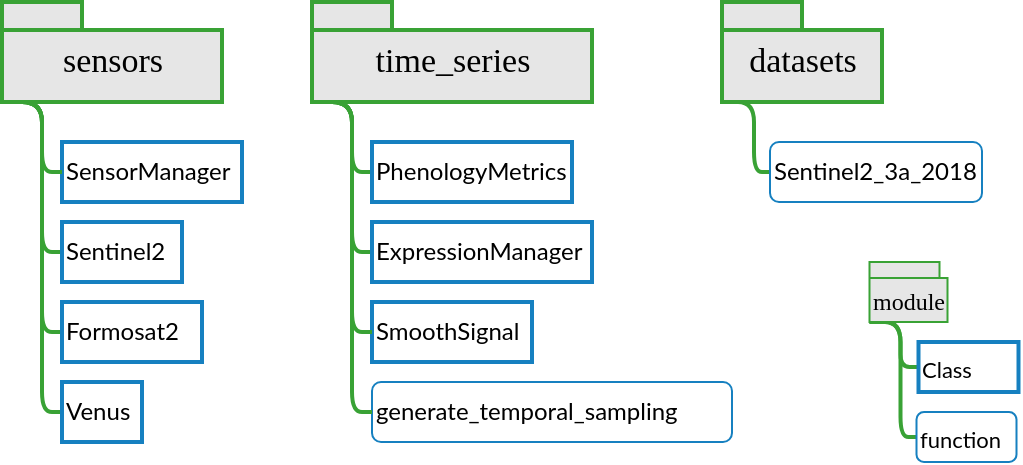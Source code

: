 <mxfile version="12.9.3" type="device"><diagram id="-kELOAa4KB48Zj16GUlB" name="Page-1"><mxGraphModel dx="1102" dy="816" grid="1" gridSize="10" guides="1" tooltips="1" connect="1" arrows="1" fold="1" page="1" pageScale="1" pageWidth="530" pageHeight="120" math="0" shadow="0"><root><mxCell id="0"/><mxCell id="1" parent="0"/><mxCell id="IcAEXJ25udAdfiQmCPzA-8" value="SensorManager" style="html=1;align=left;rounded=0;fillColor=none;strokeColor=#1680c0;gradientColor=none;glass=0;gradientDirection=east;strokeWidth=2;fontFamily=Lato;" parent="1" vertex="1"><mxGeometry x="50" y="80" width="90" height="30" as="geometry"/></mxCell><mxCell id="NuvAJvVp52YMDCzb75Xz-11" style="edgeStyle=orthogonalEdgeStyle;rounded=1;orthogonalLoop=1;jettySize=auto;html=1;exitX=0;exitY=0;exitDx=0;exitDy=50;exitPerimeter=0;entryX=0;entryY=0.5;entryDx=0;entryDy=0;endArrow=none;endFill=0;strokeColor=#39a235;strokeWidth=2;fontFamily=Oswald;fontSize=17;" parent="1" source="IcAEXJ25udAdfiQmCPzA-10" target="IcAEXJ25udAdfiQmCPzA-8" edge="1"><mxGeometry relative="1" as="geometry"><Array as="points"><mxPoint x="40" y="60"/><mxPoint x="40" y="95"/></Array></mxGeometry></mxCell><mxCell id="NuvAJvVp52YMDCzb75Xz-12" style="edgeStyle=orthogonalEdgeStyle;rounded=1;orthogonalLoop=1;jettySize=auto;html=1;exitX=0;exitY=0;exitDx=0;exitDy=50;exitPerimeter=0;entryX=0;entryY=0.5;entryDx=0;entryDy=0;endArrow=none;endFill=0;strokeColor=#39a235;strokeWidth=2;fontFamily=Oswald;fontSize=17;" parent="1" source="IcAEXJ25udAdfiQmCPzA-10" target="P6Bro6TtyC8_-89aPUGC-5" edge="1"><mxGeometry relative="1" as="geometry"><Array as="points"><mxPoint x="40" y="60"/><mxPoint x="40" y="135"/></Array></mxGeometry></mxCell><mxCell id="NuvAJvVp52YMDCzb75Xz-13" style="edgeStyle=orthogonalEdgeStyle;rounded=1;orthogonalLoop=1;jettySize=auto;html=1;exitX=0;exitY=0;exitDx=0;exitDy=50;exitPerimeter=0;entryX=0;entryY=0.5;entryDx=0;entryDy=0;endArrow=none;endFill=0;strokeColor=#39a235;strokeWidth=2;fontFamily=Oswald;fontSize=17;" parent="1" source="IcAEXJ25udAdfiQmCPzA-10" target="IcAEXJ25udAdfiQmCPzA-53" edge="1"><mxGeometry relative="1" as="geometry"><Array as="points"><mxPoint x="40" y="60"/><mxPoint x="40" y="175"/></Array></mxGeometry></mxCell><mxCell id="NuvAJvVp52YMDCzb75Xz-14" style="edgeStyle=orthogonalEdgeStyle;rounded=1;orthogonalLoop=1;jettySize=auto;html=1;exitX=0;exitY=0;exitDx=0;exitDy=50;exitPerimeter=0;entryX=0;entryY=0.5;entryDx=0;entryDy=0;endArrow=none;endFill=0;strokeColor=#39a235;strokeWidth=2;fontFamily=Oswald;fontSize=17;" parent="1" source="IcAEXJ25udAdfiQmCPzA-10" target="IcAEXJ25udAdfiQmCPzA-58" edge="1"><mxGeometry relative="1" as="geometry"><Array as="points"><mxPoint x="40" y="60"/><mxPoint x="40" y="215"/></Array></mxGeometry></mxCell><mxCell id="IcAEXJ25udAdfiQmCPzA-10" value="sensors" style="shape=folder;fontStyle=0;spacingTop=10;tabWidth=40;tabHeight=14;tabPosition=left;html=1;fillColor=#E6E6E6;strokeColor=#39a235;strokeWidth=2;fontFamily=Oswald;fontSize=17;" parent="1" vertex="1"><mxGeometry x="20" y="10" width="110" height="50" as="geometry"/></mxCell><mxCell id="IcAEXJ25udAdfiQmCPzA-43" style="edgeStyle=orthogonalEdgeStyle;rounded=1;orthogonalLoop=1;jettySize=auto;html=1;exitX=0;exitY=0;exitDx=0;exitDy=50;exitPerimeter=0;entryX=0;entryY=0.5;entryDx=0;entryDy=0;endArrow=none;endFill=0;strokeWidth=2;strokeColor=#39a235;fontFamily=Lato;" parent="1" source="IcAEXJ25udAdfiQmCPzA-12" target="IcAEXJ25udAdfiQmCPzA-28" edge="1"><mxGeometry relative="1" as="geometry"><Array as="points"><mxPoint x="195" y="95"/></Array></mxGeometry></mxCell><mxCell id="IcAEXJ25udAdfiQmCPzA-66" style="edgeStyle=orthogonalEdgeStyle;rounded=1;orthogonalLoop=1;jettySize=auto;html=1;exitX=0;exitY=0;exitDx=0;exitDy=50;exitPerimeter=0;entryX=0;entryY=0.5;entryDx=0;entryDy=0;endArrow=none;endFill=0;strokeWidth=2;strokeColor=#39a235;fontFamily=Lato;" parent="1" source="IcAEXJ25udAdfiQmCPzA-12" target="IcAEXJ25udAdfiQmCPzA-27" edge="1"><mxGeometry relative="1" as="geometry"><Array as="points"><mxPoint x="195" y="135"/></Array></mxGeometry></mxCell><mxCell id="IcAEXJ25udAdfiQmCPzA-12" value="time_series" style="shape=folder;fontStyle=0;spacingTop=10;tabWidth=40;tabHeight=14;tabPosition=left;html=1;fillColor=#E6E6E6;strokeColor=#39a235;strokeWidth=2;fontFamily=Oswald;fontSize=17;" parent="1" vertex="1"><mxGeometry x="175" y="10" width="140" height="50" as="geometry"/></mxCell><mxCell id="NuvAJvVp52YMDCzb75Xz-24" style="edgeStyle=orthogonalEdgeStyle;rounded=1;orthogonalLoop=1;jettySize=auto;html=1;exitX=0;exitY=0;exitDx=0;exitDy=50;exitPerimeter=0;entryX=0;entryY=0.5;entryDx=0;entryDy=0;endArrow=none;endFill=0;strokeColor=#39a235;strokeWidth=2;fontFamily=Oswald;fontSize=17;" parent="1" source="IcAEXJ25udAdfiQmCPzA-15" target="IcAEXJ25udAdfiQmCPzA-40" edge="1"><mxGeometry relative="1" as="geometry"><Array as="points"><mxPoint x="396" y="60"/><mxPoint x="396" y="95"/></Array></mxGeometry></mxCell><mxCell id="IcAEXJ25udAdfiQmCPzA-15" value="datasets" style="shape=folder;fontStyle=0;spacingTop=10;tabWidth=40;tabHeight=14;tabPosition=left;html=1;fillColor=#E6E6E6;strokeColor=#39a235;strokeWidth=2;fontFamily=Oswald;fontSize=17;" parent="1" vertex="1"><mxGeometry x="380" y="10" width="80" height="50" as="geometry"/></mxCell><mxCell id="IcAEXJ25udAdfiQmCPzA-27" value="ExpressionManager" style="html=1;align=left;rounded=0;fillColor=none;strokeColor=#1680c0;gradientColor=none;glass=0;gradientDirection=east;strokeWidth=2;fontFamily=Lato;" parent="1" vertex="1"><mxGeometry x="205" y="120" width="110" height="30" as="geometry"/></mxCell><mxCell id="IcAEXJ25udAdfiQmCPzA-28" value="PhenologyMetrics" style="html=1;align=left;rounded=0;fillColor=none;strokeColor=#1680c0;gradientColor=none;glass=0;gradientDirection=east;strokeWidth=2;fontFamily=Lato;" parent="1" vertex="1"><mxGeometry x="205" y="80" width="100" height="30" as="geometry"/></mxCell><mxCell id="IcAEXJ25udAdfiQmCPzA-40" value="Sentinel2_3a_2018" style="html=1;align=left;fillColor=none;strokeColor=#1680C0;gradientColor=none;glass=1;rounded=1;fontFamily=Lato;" parent="1" vertex="1"><mxGeometry x="404" y="80" width="106" height="30" as="geometry"/></mxCell><mxCell id="IcAEXJ25udAdfiQmCPzA-53" value="Formosat2" style="html=1;align=left;labelBackgroundColor=none;fillColor=none;strokeColor=#1680c0;gradientColor=none;glass=0;rounded=0;fontFamily=Lato;strokeWidth=2;gradientDirection=east;" parent="1" vertex="1"><mxGeometry x="50" y="160" width="70" height="30" as="geometry"/></mxCell><mxCell id="IcAEXJ25udAdfiQmCPzA-58" value="Venus" style="html=1;align=left;fillColor=none;strokeColor=#1680c0;gradientColor=none;glass=0;rounded=0;fontFamily=Lato;strokeWidth=2;gradientDirection=east;" parent="1" vertex="1"><mxGeometry x="50" y="200" width="40" height="30" as="geometry"/></mxCell><mxCell id="P6Bro6TtyC8_-89aPUGC-5" value="Sentinel2" style="text;html=1;fillColor=none;strokeColor=#1680c0;gradientColor=none;glass=0;rounded=0;fontFamily=Lato;verticalAlign=middle;strokeWidth=2;gradientDirection=east;" parent="1" vertex="1"><mxGeometry x="50" y="120" width="60" height="30" as="geometry"/></mxCell><mxCell id="NuvAJvVp52YMDCzb75Xz-31" style="edgeStyle=orthogonalEdgeStyle;rounded=1;orthogonalLoop=1;jettySize=auto;html=1;exitX=0;exitY=0;exitDx=0;exitDy=30;exitPerimeter=0;entryX=0;entryY=0.5;entryDx=0;entryDy=0;endArrow=none;endFill=0;strokeColor=#39a235;strokeWidth=2;fontFamily=Oswald;fontSize=12;" parent="1" source="NuvAJvVp52YMDCzb75Xz-7" target="NuvAJvVp52YMDCzb75Xz-8" edge="1"><mxGeometry relative="1" as="geometry"><Array as="points"><mxPoint x="469.25" y="170"/><mxPoint x="469.25" y="193"/></Array></mxGeometry></mxCell><mxCell id="NuvAJvVp52YMDCzb75Xz-32" style="edgeStyle=orthogonalEdgeStyle;rounded=1;orthogonalLoop=1;jettySize=auto;html=1;exitX=0;exitY=0;exitDx=0;exitDy=30;exitPerimeter=0;entryX=0;entryY=0.5;entryDx=0;entryDy=0;endArrow=none;endFill=0;strokeColor=#39a235;strokeWidth=2;fontFamily=Oswald;fontSize=12;" parent="1" source="NuvAJvVp52YMDCzb75Xz-7" target="NuvAJvVp52YMDCzb75Xz-9" edge="1"><mxGeometry relative="1" as="geometry"><Array as="points"><mxPoint x="469.25" y="170"/><mxPoint x="469.25" y="228"/></Array></mxGeometry></mxCell><mxCell id="NuvAJvVp52YMDCzb75Xz-7" value="module" style="shape=folder;fontStyle=0;spacingTop=10;tabWidth=35;tabHeight=8;tabPosition=left;html=1;fillColor=#E6E6E6;strokeColor=#39a235;strokeWidth=1;fontFamily=Oswald;fontSize=12;" parent="1" vertex="1"><mxGeometry x="453.75" y="140" width="39" height="30" as="geometry"/></mxCell><mxCell id="NuvAJvVp52YMDCzb75Xz-8" value="Class" style="text;html=1;rounded=0;fillColor=none;strokeColor=#1680c0;gradientColor=none;glass=0;gradientDirection=east;strokeWidth=2;fontFamily=Lato;verticalAlign=middle;fontSize=11;" parent="1" vertex="1"><mxGeometry x="478.25" y="180" width="50" height="25" as="geometry"/></mxCell><mxCell id="NuvAJvVp52YMDCzb75Xz-9" value="function" style="text;html=1;fillColor=none;strokeColor=#1680C0;gradientColor=none;glass=1;rounded=1;fontFamily=Lato;verticalAlign=middle;fontSize=11;" parent="1" vertex="1"><mxGeometry x="477.25" y="215" width="50" height="25" as="geometry"/></mxCell><mxCell id="JufpELRMpK_wvsVTXczH-1" value="SmoothSignal" style="html=1;align=left;rounded=0;fillColor=none;strokeColor=#1680c0;gradientColor=none;glass=0;gradientDirection=east;strokeWidth=2;fontFamily=Lato;" vertex="1" parent="1"><mxGeometry x="205" y="160" width="80" height="30" as="geometry"/></mxCell><mxCell id="JufpELRMpK_wvsVTXczH-2" value="generate_temporal_sampling" style="text;html=1;rounded=1;fontFamily=Lato;verticalAlign=middle;strokeColor=#1680C0;glass=1;" vertex="1" parent="1"><mxGeometry x="205" y="200" width="180" height="30" as="geometry"/></mxCell><mxCell id="JufpELRMpK_wvsVTXczH-3" style="edgeStyle=orthogonalEdgeStyle;rounded=1;orthogonalLoop=1;jettySize=auto;html=1;exitX=0;exitY=0;exitDx=0;exitDy=50;exitPerimeter=0;entryX=0;entryY=0.5;entryDx=0;entryDy=0;endArrow=none;endFill=0;strokeWidth=2;strokeColor=#39a235;fontFamily=Lato;" edge="1" parent="1" target="JufpELRMpK_wvsVTXczH-1"><mxGeometry relative="1" as="geometry"><Array as="points"><mxPoint x="195" y="60"/><mxPoint x="195" y="175"/></Array><mxPoint x="175" y="60" as="sourcePoint"/><mxPoint x="205" y="135" as="targetPoint"/></mxGeometry></mxCell><mxCell id="JufpELRMpK_wvsVTXczH-4" style="edgeStyle=orthogonalEdgeStyle;rounded=1;orthogonalLoop=1;jettySize=auto;html=1;exitX=0;exitY=0;exitDx=0;exitDy=50;exitPerimeter=0;entryX=0;entryY=0.5;entryDx=0;entryDy=0;endArrow=none;endFill=0;strokeWidth=2;strokeColor=#39a235;fontFamily=Lato;" edge="1" parent="1" target="JufpELRMpK_wvsVTXczH-2"><mxGeometry relative="1" as="geometry"><Array as="points"><mxPoint x="195" y="60"/><mxPoint x="195" y="215"/></Array><mxPoint x="175" y="60" as="sourcePoint"/><mxPoint x="205" y="175" as="targetPoint"/></mxGeometry></mxCell></root></mxGraphModel></diagram></mxfile>